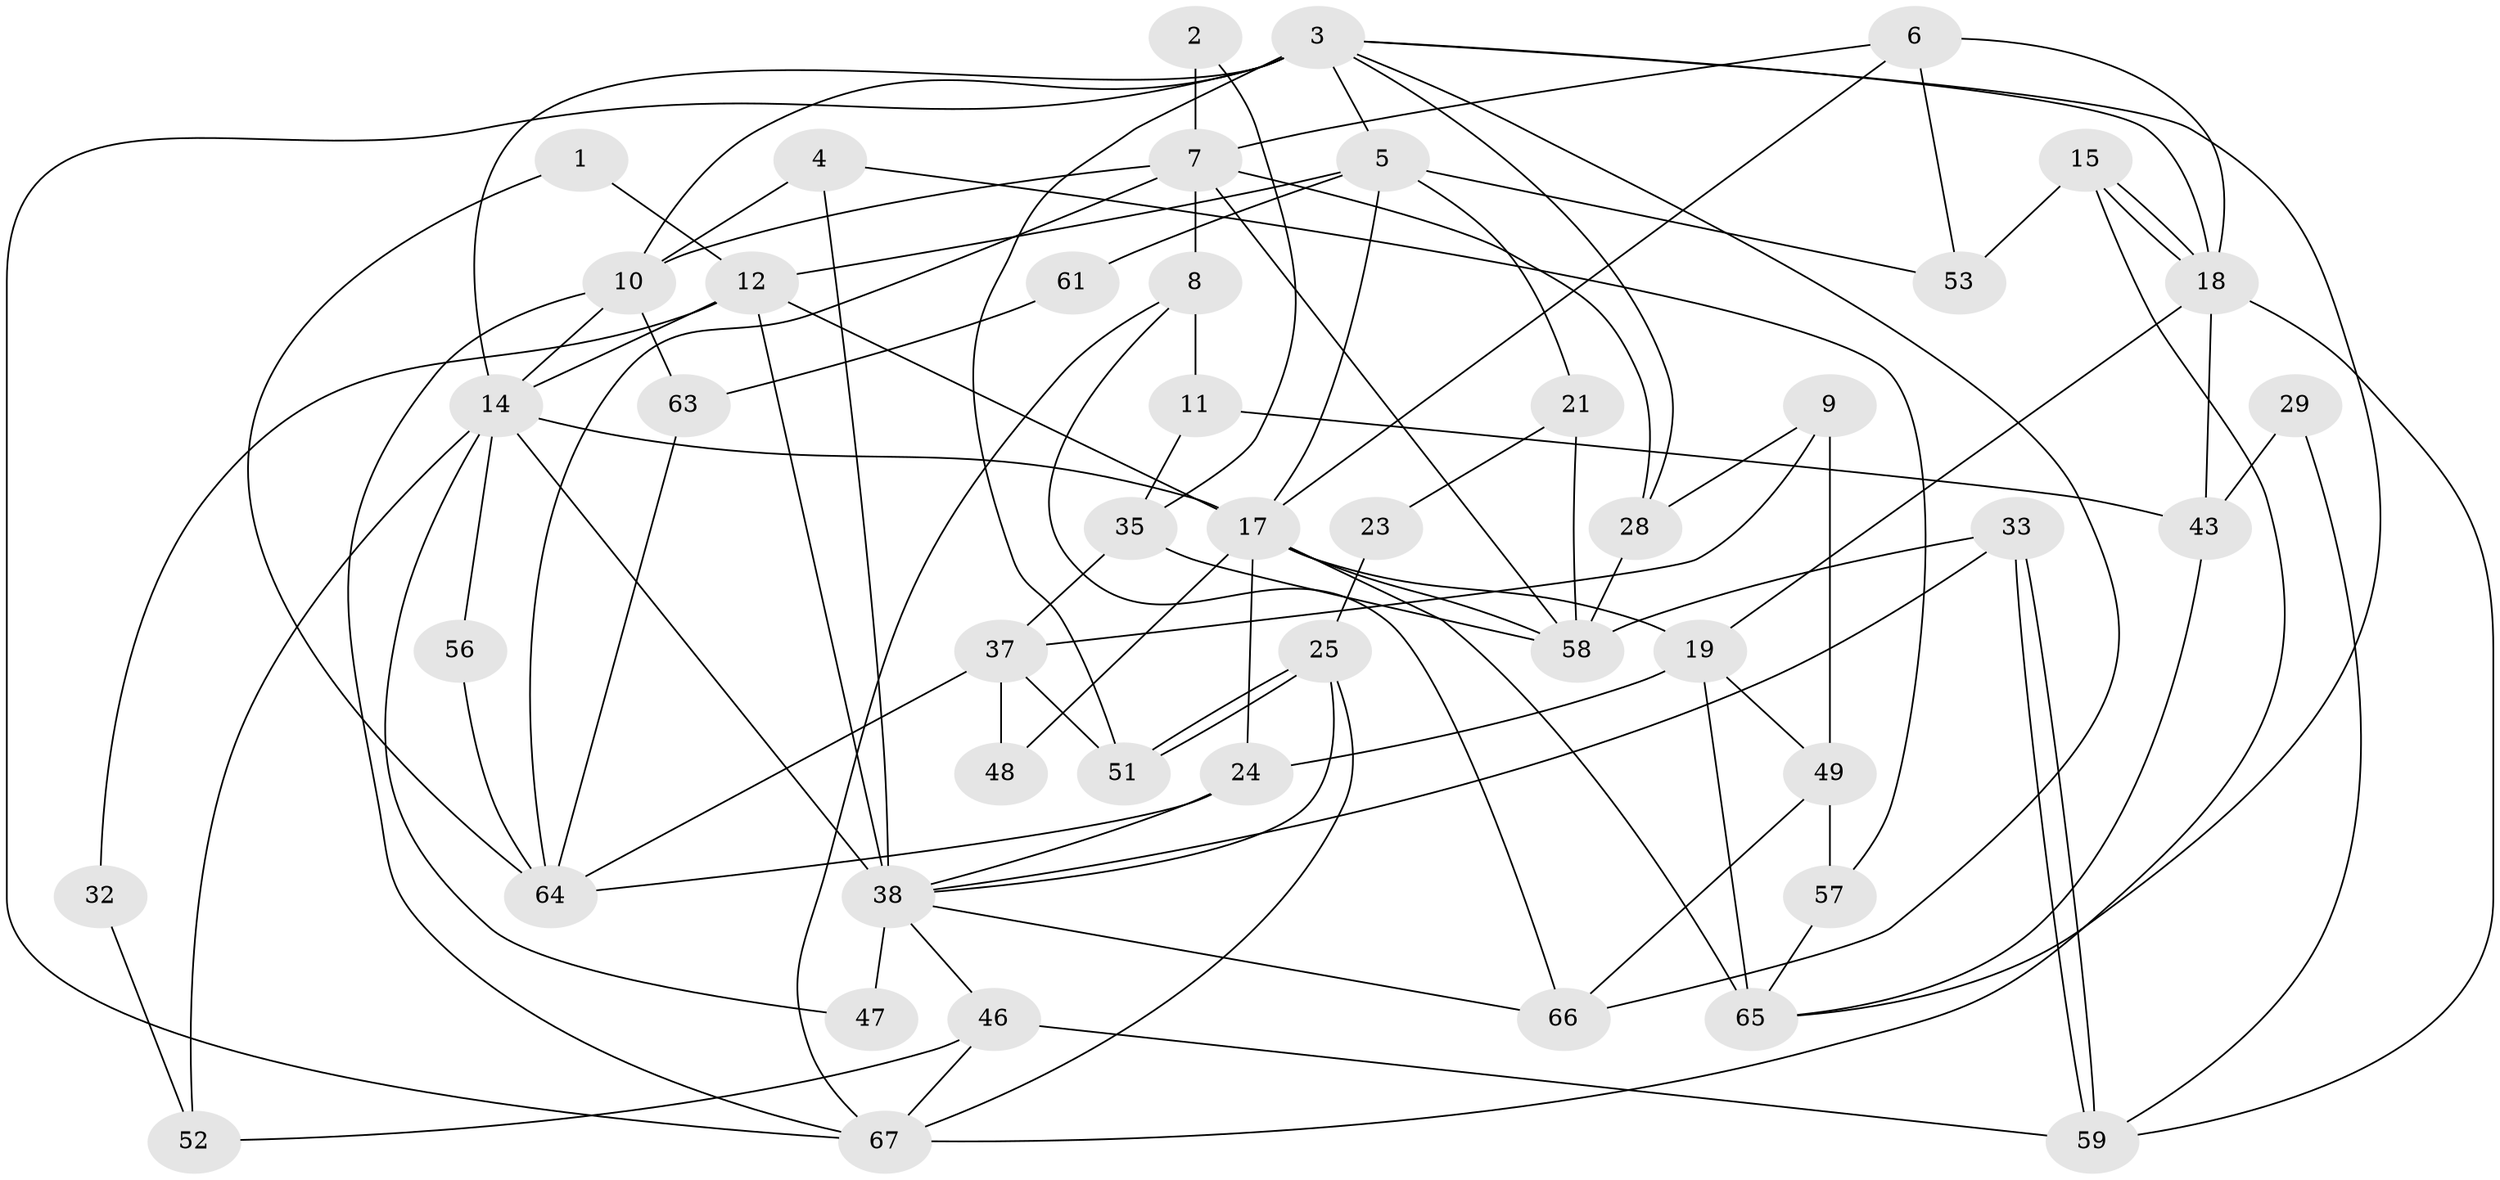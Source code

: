 // original degree distribution, {2: 0.16417910447761194, 4: 0.3283582089552239, 3: 0.22388059701492538, 5: 0.1044776119402985, 7: 0.05970149253731343, 6: 0.1044776119402985, 8: 0.014925373134328358}
// Generated by graph-tools (version 1.1) at 2025/18/03/04/25 18:18:37]
// undirected, 46 vertices, 100 edges
graph export_dot {
graph [start="1"]
  node [color=gray90,style=filled];
  1;
  2;
  3 [super="+30"];
  4;
  5 [super="+27"];
  6;
  7 [super="+13"];
  8 [super="+16"];
  9;
  10 [super="+31"];
  11;
  12 [super="+22+55+54"];
  14 [super="+40+50+26"];
  15;
  17 [super="+20+41"];
  18 [super="+34"];
  19;
  21;
  23;
  24;
  25;
  28;
  29;
  32;
  33;
  35;
  37 [super="+62"];
  38 [super="+39"];
  43;
  46;
  47;
  48;
  49;
  51;
  52;
  53;
  56;
  57;
  58;
  59;
  61;
  63;
  64;
  65;
  66;
  67;
  1 -- 12;
  1 -- 64;
  2 -- 35;
  2 -- 7;
  3 -- 66;
  3 -- 5;
  3 -- 51;
  3 -- 65;
  3 -- 67;
  3 -- 10 [weight=2];
  3 -- 28;
  3 -- 14 [weight=2];
  3 -- 18;
  4 -- 57;
  4 -- 10;
  4 -- 38;
  5 -- 12;
  5 -- 21;
  5 -- 17;
  5 -- 53;
  5 -- 61;
  6 -- 7;
  6 -- 53;
  6 -- 17;
  6 -- 18;
  7 -- 28;
  7 -- 58;
  7 -- 8;
  7 -- 64;
  7 -- 10;
  8 -- 11 [weight=2];
  8 -- 66;
  8 -- 67;
  9 -- 37;
  9 -- 28;
  9 -- 49;
  10 -- 63;
  10 -- 67;
  10 -- 14;
  11 -- 35;
  11 -- 43;
  12 -- 32;
  12 -- 38 [weight=2];
  12 -- 17 [weight=2];
  12 -- 14 [weight=2];
  14 -- 47;
  14 -- 56;
  14 -- 52;
  14 -- 38 [weight=2];
  14 -- 17 [weight=3];
  15 -- 18;
  15 -- 18;
  15 -- 67;
  15 -- 53;
  17 -- 65 [weight=2];
  17 -- 58;
  17 -- 48 [weight=2];
  17 -- 19;
  17 -- 24;
  18 -- 19;
  18 -- 43;
  18 -- 59;
  19 -- 24;
  19 -- 65;
  19 -- 49;
  21 -- 58;
  21 -- 23;
  23 -- 25;
  24 -- 64;
  24 -- 38;
  25 -- 51;
  25 -- 51;
  25 -- 67;
  25 -- 38;
  28 -- 58;
  29 -- 43;
  29 -- 59;
  32 -- 52;
  33 -- 38;
  33 -- 59;
  33 -- 59;
  33 -- 58;
  35 -- 58;
  35 -- 37;
  37 -- 64;
  37 -- 48;
  37 -- 51;
  38 -- 66;
  38 -- 46;
  38 -- 47 [weight=2];
  43 -- 65;
  46 -- 67;
  46 -- 52;
  46 -- 59;
  49 -- 57;
  49 -- 66;
  56 -- 64;
  57 -- 65;
  61 -- 63;
  63 -- 64;
}
